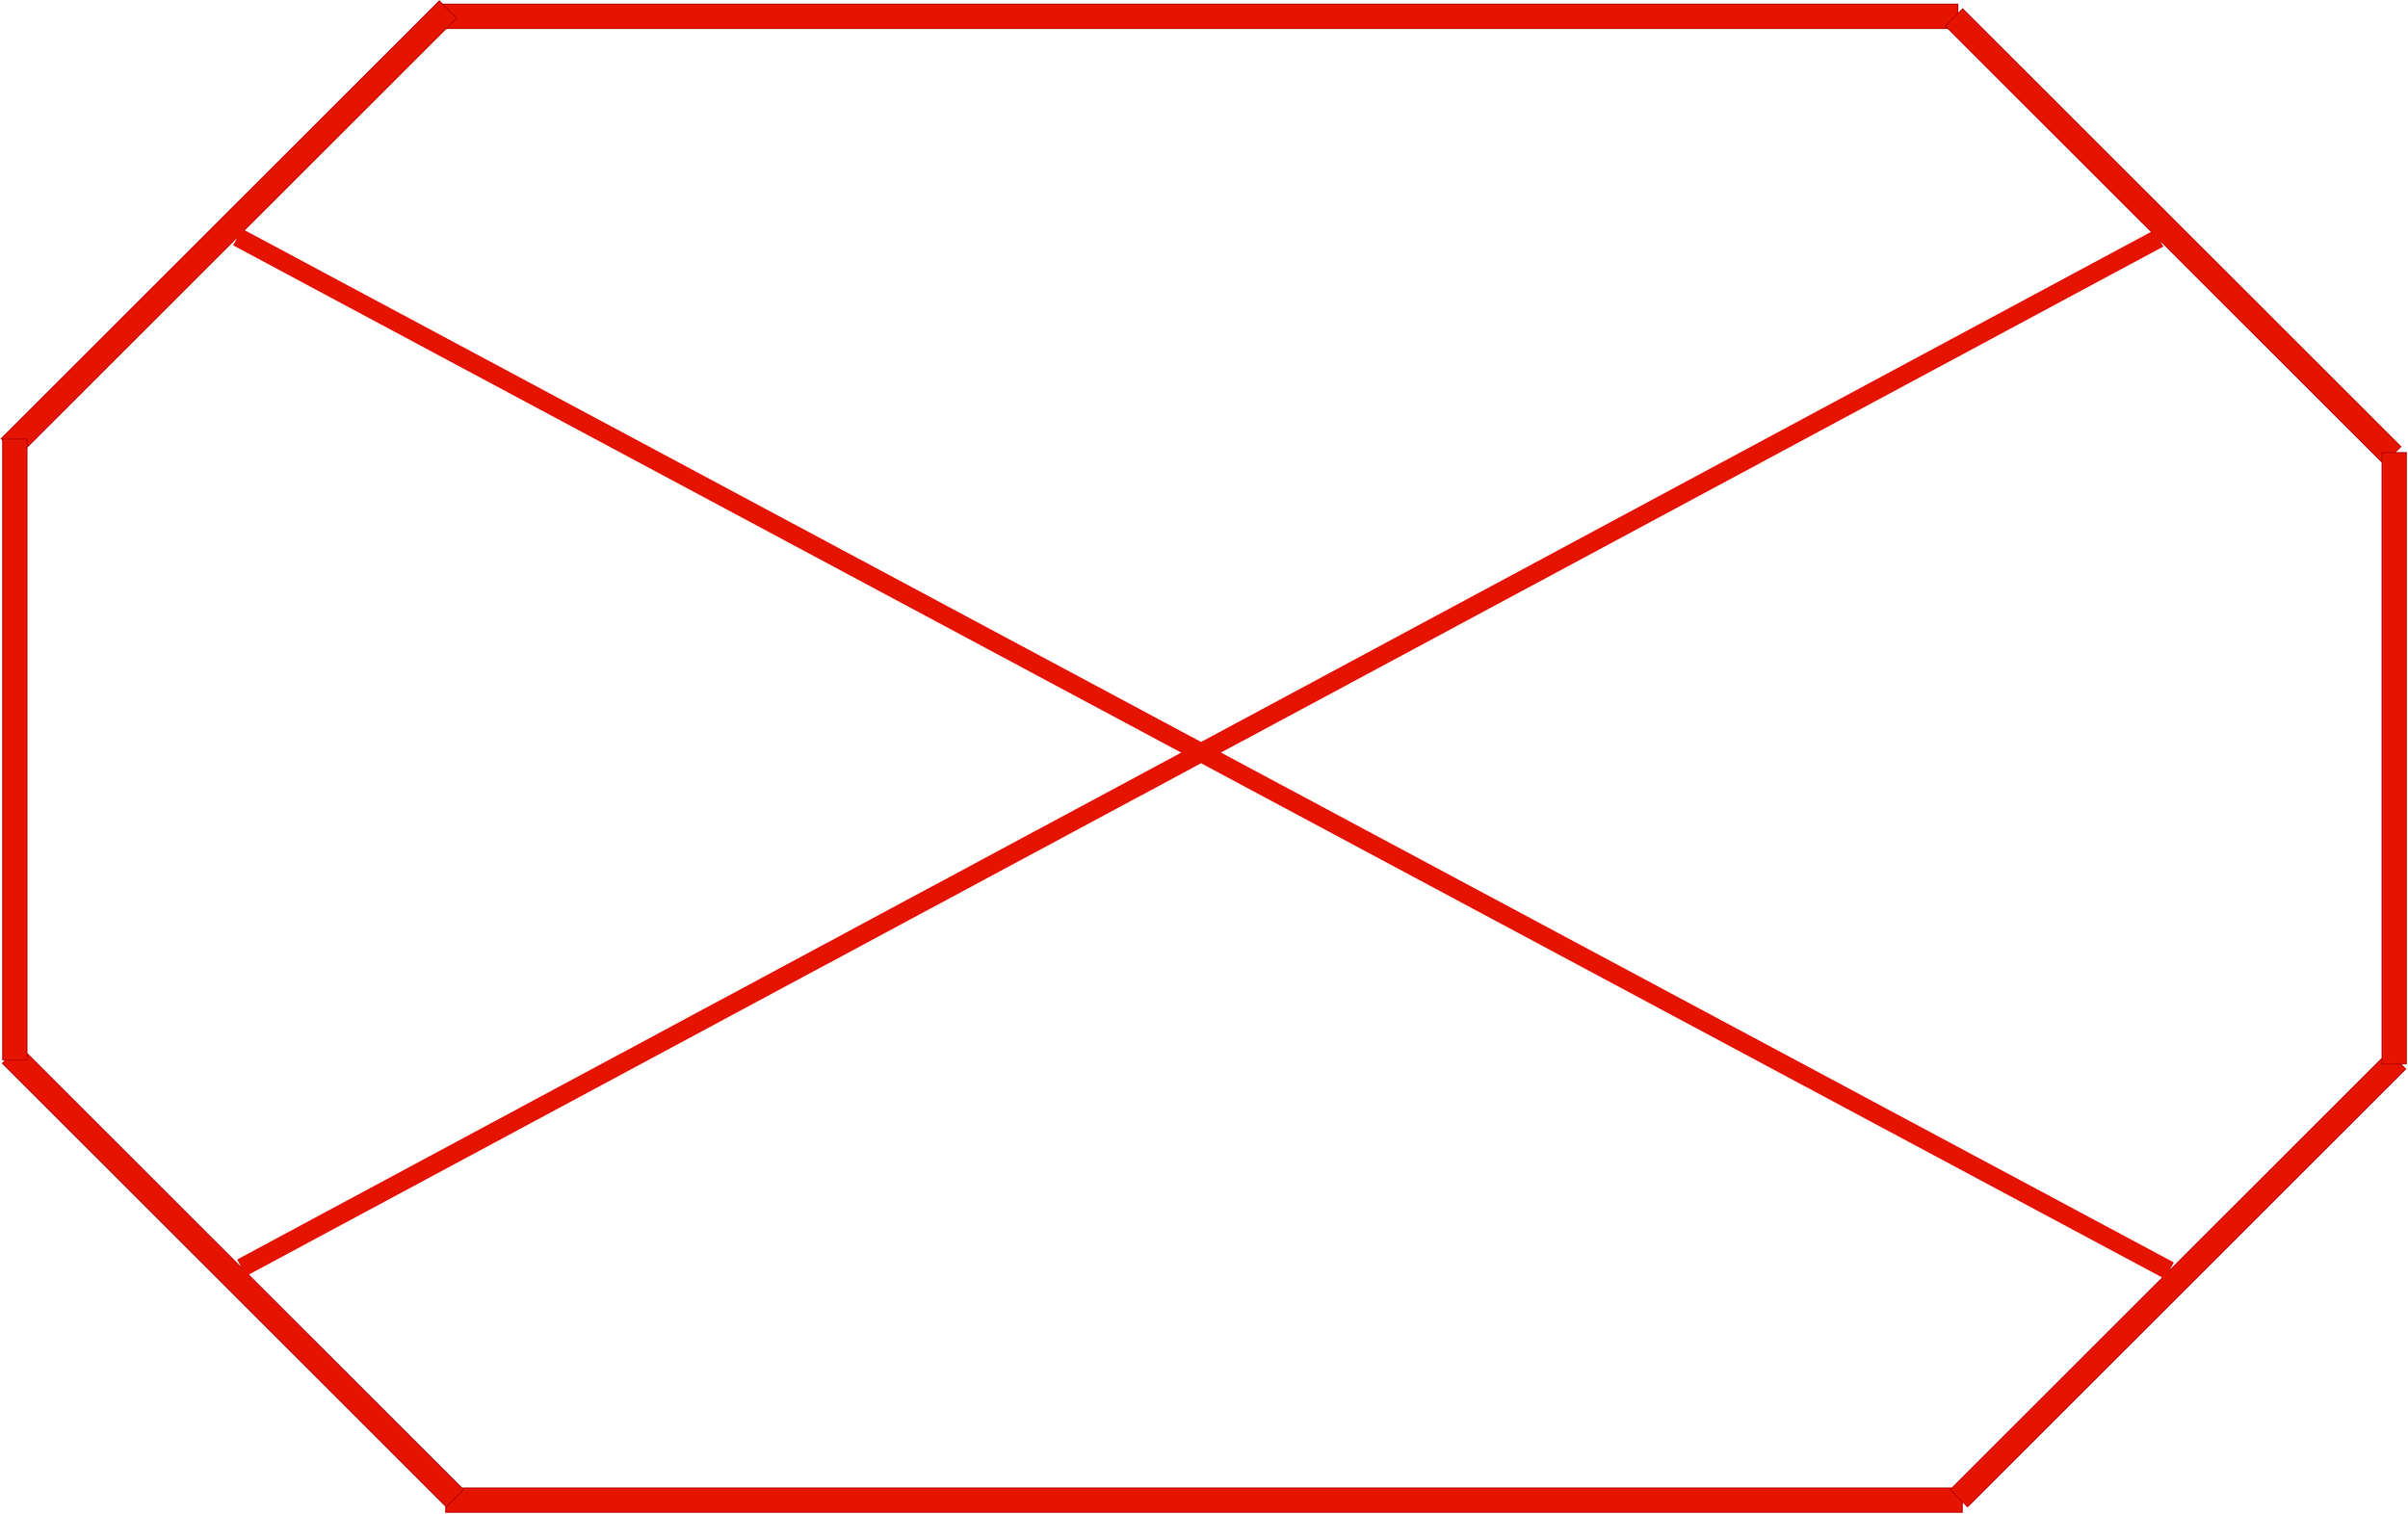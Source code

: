 <mxfile version="21.4.0" type="github" pages="3">
  <diagram name="rojo" id="rLNEW8bypipWLTjbwRzL">
    <mxGraphModel dx="9560" dy="5513" grid="1" gridSize="10" guides="1" tooltips="1" connect="1" arrows="1" fold="1" page="1" pageScale="1" pageWidth="827" pageHeight="1169" math="0" shadow="0">
      <root>
        <mxCell id="0" />
        <mxCell id="1" parent="0" />
        <mxCell id="5Owv_73DjVaNDnWhkW0f-1" value="" style="group" parent="1" connectable="0" vertex="1">
          <mxGeometry x="180.403" y="235.983" width="2949.742" height="1855.017" as="geometry" />
        </mxCell>
        <mxCell id="E28FUwo6QbQ6_Kq-krA3-43" value="" style="rounded=0;whiteSpace=wrap;html=1;fillColor=#e51400;strokeColor=#B20000;fontColor=#ffffff;" parent="5Owv_73DjVaNDnWhkW0f-1" vertex="1">
          <mxGeometry x="545.097" y="1825.017" width="1860" height="30" as="geometry" />
        </mxCell>
        <mxCell id="E28FUwo6QbQ6_Kq-krA3-44" value="" style="rounded=0;whiteSpace=wrap;html=1;fillColor=#e51400;strokeColor=#B20000;fontColor=#ffffff;" parent="5Owv_73DjVaNDnWhkW0f-1" vertex="1">
          <mxGeometry x="539.597" y="4.017" width="1860" height="30" as="geometry" />
        </mxCell>
        <mxCell id="E28FUwo6QbQ6_Kq-krA3-45" value="" style="rounded=0;whiteSpace=wrap;html=1;fillColor=#e51400;strokeColor=#B20000;rotation=-45;fontColor=#ffffff;" parent="5Owv_73DjVaNDnWhkW0f-1" vertex="1">
          <mxGeometry x="-100.693" y="264.307" width="760" height="30" as="geometry" />
        </mxCell>
        <mxCell id="E28FUwo6QbQ6_Kq-krA3-46" value="" style="rounded=0;whiteSpace=wrap;html=1;fillColor=#e51400;strokeColor=#B20000;rotation=-45;fontColor=#ffffff;" parent="5Owv_73DjVaNDnWhkW0f-1" vertex="1">
          <mxGeometry x="2289.597" y="1554.017" width="760" height="30" as="geometry" />
        </mxCell>
        <mxCell id="E28FUwo6QbQ6_Kq-krA3-47" value="" style="rounded=0;whiteSpace=wrap;html=1;fillColor=#e51400;strokeColor=#B20000;rotation=-135;fontColor=#ffffff;" parent="5Owv_73DjVaNDnWhkW0f-1" vertex="1">
          <mxGeometry x="2283.597" y="274.017" width="760" height="30" as="geometry" />
        </mxCell>
        <mxCell id="E28FUwo6QbQ6_Kq-krA3-48" value="" style="rounded=0;whiteSpace=wrap;html=1;fillColor=#e51400;strokeColor=#B20000;rotation=-135;fontColor=#ffffff;" parent="5Owv_73DjVaNDnWhkW0f-1" vertex="1">
          <mxGeometry x="-100.693" y="1550.477" width="770" height="30" as="geometry" />
        </mxCell>
        <mxCell id="E28FUwo6QbQ6_Kq-krA3-49" value="" style="rounded=0;whiteSpace=wrap;html=1;fillColor=#e51400;strokeColor=#B20000;rotation=-90;fontColor=#ffffff;" parent="5Owv_73DjVaNDnWhkW0f-1" vertex="1">
          <mxGeometry x="-364.2" y="903.82" width="761.89" height="30" as="geometry" />
        </mxCell>
        <mxCell id="E28FUwo6QbQ6_Kq-krA3-50" value="" style="rounded=0;whiteSpace=wrap;html=1;fillColor=#e51400;strokeColor=#B20000;rotation=-90;fontColor=#ffffff;" parent="5Owv_73DjVaNDnWhkW0f-1" vertex="1">
          <mxGeometry x="2559.597" y="914.517" width="750.29" height="30" as="geometry" />
        </mxCell>
        <mxCell id="E28FUwo6QbQ6_Kq-krA3-51" value="" style="endArrow=none;html=1;rounded=0;exitX=0.5;exitY=1;exitDx=0;exitDy=0;strokeWidth=23;fillColor=#e51400;strokeColor=#E51400;entryX=0.514;entryY=0.029;entryDx=0;entryDy=0;entryPerimeter=0;" parent="5Owv_73DjVaNDnWhkW0f-1" source="E28FUwo6QbQ6_Kq-krA3-48" target="E28FUwo6QbQ6_Kq-krA3-47" edge="1">
          <mxGeometry width="50" height="50" relative="1" as="geometry">
            <mxPoint x="1669.597" y="954.017" as="sourcePoint" />
            <mxPoint x="2639.597" y="294.017" as="targetPoint" />
          </mxGeometry>
        </mxCell>
        <mxCell id="E28FUwo6QbQ6_Kq-krA3-52" value="" style="endArrow=none;html=1;rounded=0;entryX=0.5;entryY=1;entryDx=0;entryDy=0;exitX=0.5;exitY=0;exitDx=0;exitDy=0;strokeWidth=23;fillColor=#e51400;strokeColor=#E51400;" parent="5Owv_73DjVaNDnWhkW0f-1" source="E28FUwo6QbQ6_Kq-krA3-46" target="E28FUwo6QbQ6_Kq-krA3-45" edge="1">
          <mxGeometry width="50" height="50" relative="1" as="geometry">
            <mxPoint x="1669.597" y="954.017" as="sourcePoint" />
            <mxPoint x="1719.597" y="904.017" as="targetPoint" />
          </mxGeometry>
        </mxCell>
      </root>
    </mxGraphModel>
  </diagram>
  <diagram id="SeITEsqiaWgWTBsObj8D" name="nabe azul">
    <mxGraphModel dx="9560" dy="5513" grid="1" gridSize="10" guides="1" tooltips="1" connect="1" arrows="1" fold="1" page="1" pageScale="1" pageWidth="827" pageHeight="1169" math="0" shadow="0">
      <root>
        <mxCell id="0" />
        <mxCell id="1" parent="0" />
        <mxCell id="Q9p2sE9XfP6vc5BjAZk1-1" value="" style="group" parent="1" connectable="0" vertex="1">
          <mxGeometry x="180.403" y="235.983" width="2949.742" height="1855.017" as="geometry" />
        </mxCell>
        <mxCell id="Q9p2sE9XfP6vc5BjAZk1-2" value="" style="rounded=0;whiteSpace=wrap;html=1;fillColor=#dae8fc;strokeColor=#6c8ebf;gradientColor=#7ea6e0;" parent="Q9p2sE9XfP6vc5BjAZk1-1" vertex="1">
          <mxGeometry x="545.097" y="1825.017" width="1860" height="30" as="geometry" />
        </mxCell>
        <mxCell id="Q9p2sE9XfP6vc5BjAZk1-3" value="" style="rounded=0;whiteSpace=wrap;html=1;fillColor=#dae8fc;strokeColor=#6c8ebf;gradientColor=#7ea6e0;" parent="Q9p2sE9XfP6vc5BjAZk1-1" vertex="1">
          <mxGeometry x="539.597" y="4.017" width="1860" height="30" as="geometry" />
        </mxCell>
        <mxCell id="Q9p2sE9XfP6vc5BjAZk1-4" value="" style="rounded=0;whiteSpace=wrap;html=1;fillColor=#dae8fc;strokeColor=#6c8ebf;rotation=-45;gradientColor=#7ea6e0;" parent="Q9p2sE9XfP6vc5BjAZk1-1" vertex="1">
          <mxGeometry x="-100.693" y="264.307" width="760" height="30" as="geometry" />
        </mxCell>
        <mxCell id="Q9p2sE9XfP6vc5BjAZk1-5" value="" style="rounded=0;whiteSpace=wrap;html=1;fillColor=#dae8fc;strokeColor=#6c8ebf;rotation=-45;gradientColor=#7ea6e0;" parent="Q9p2sE9XfP6vc5BjAZk1-1" vertex="1">
          <mxGeometry x="2289.597" y="1554.017" width="760" height="30" as="geometry" />
        </mxCell>
        <mxCell id="Q9p2sE9XfP6vc5BjAZk1-6" value="" style="rounded=0;whiteSpace=wrap;html=1;fillColor=#dae8fc;strokeColor=#6c8ebf;rotation=-135;gradientColor=#7ea6e0;" parent="Q9p2sE9XfP6vc5BjAZk1-1" vertex="1">
          <mxGeometry x="2283.597" y="274.017" width="760" height="30" as="geometry" />
        </mxCell>
        <mxCell id="Q9p2sE9XfP6vc5BjAZk1-7" value="" style="rounded=0;whiteSpace=wrap;html=1;fillColor=#dae8fc;strokeColor=#6c8ebf;rotation=-135;gradientColor=#7ea6e0;" parent="Q9p2sE9XfP6vc5BjAZk1-1" vertex="1">
          <mxGeometry x="-100.693" y="1550.477" width="770" height="30" as="geometry" />
        </mxCell>
        <mxCell id="Q9p2sE9XfP6vc5BjAZk1-8" value="" style="rounded=0;whiteSpace=wrap;html=1;fillColor=#dae8fc;strokeColor=#6c8ebf;rotation=-90;gradientColor=#7ea6e0;" parent="Q9p2sE9XfP6vc5BjAZk1-1" vertex="1">
          <mxGeometry x="-358.403" y="898.017" width="750.29" height="30" as="geometry" />
        </mxCell>
        <mxCell id="Q9p2sE9XfP6vc5BjAZk1-9" value="" style="rounded=0;whiteSpace=wrap;html=1;fillColor=#dae8fc;strokeColor=#6c8ebf;rotation=-90;gradientColor=#7ea6e0;" parent="Q9p2sE9XfP6vc5BjAZk1-1" vertex="1">
          <mxGeometry x="2559.597" y="914.517" width="750.29" height="30" as="geometry" />
        </mxCell>
        <mxCell id="Q9p2sE9XfP6vc5BjAZk1-10" value="" style="endArrow=none;html=1;rounded=0;exitX=0.5;exitY=1;exitDx=0;exitDy=0;strokeWidth=23;fillColor=#dae8fc;strokeColor=#6c8ebf;gradientColor=#7ea6e0;" parent="Q9p2sE9XfP6vc5BjAZk1-1" source="Q9p2sE9XfP6vc5BjAZk1-7" edge="1">
          <mxGeometry width="50" height="50" relative="1" as="geometry">
            <mxPoint x="1669.597" y="954.017" as="sourcePoint" />
            <mxPoint x="2639.597" y="294.017" as="targetPoint" />
          </mxGeometry>
        </mxCell>
        <mxCell id="Q9p2sE9XfP6vc5BjAZk1-11" value="" style="endArrow=none;html=1;rounded=0;entryX=0.5;entryY=1;entryDx=0;entryDy=0;exitX=0.5;exitY=0;exitDx=0;exitDy=0;strokeWidth=23;fillColor=#dae8fc;strokeColor=#6c8ebf;gradientColor=#7ea6e0;" parent="Q9p2sE9XfP6vc5BjAZk1-1" source="Q9p2sE9XfP6vc5BjAZk1-5" target="Q9p2sE9XfP6vc5BjAZk1-4" edge="1">
          <mxGeometry width="50" height="50" relative="1" as="geometry">
            <mxPoint x="1669.597" y="954.017" as="sourcePoint" />
            <mxPoint x="1719.597" y="904.017" as="targetPoint" />
          </mxGeometry>
        </mxCell>
      </root>
    </mxGraphModel>
  </diagram>
  <diagram id="YLAPHuplZ-qpv7zF8amB" name="nabe verde">
    <mxGraphModel dx="7170" dy="4135" grid="1" gridSize="10" guides="1" tooltips="1" connect="1" arrows="1" fold="1" page="1" pageScale="1" pageWidth="827" pageHeight="1169" math="0" shadow="0">
      <root>
        <mxCell id="0" />
        <mxCell id="1" parent="0" />
        <mxCell id="kkHH2whFjmdJfK0yO_lN-1" value="" style="group" parent="1" connectable="0" vertex="1">
          <mxGeometry x="180.403" y="235.983" width="2949.742" height="1855.017" as="geometry" />
        </mxCell>
        <mxCell id="kkHH2whFjmdJfK0yO_lN-2" value="" style="rounded=0;whiteSpace=wrap;html=1;fillColor=#60a917;strokeColor=#2D7600;fontColor=#ffffff;" parent="kkHH2whFjmdJfK0yO_lN-1" vertex="1">
          <mxGeometry x="545.097" y="1825.017" width="1860" height="30" as="geometry" />
        </mxCell>
        <mxCell id="kkHH2whFjmdJfK0yO_lN-3" value="" style="rounded=0;whiteSpace=wrap;html=1;fillColor=#60a917;strokeColor=#2D7600;fontColor=#ffffff;" parent="kkHH2whFjmdJfK0yO_lN-1" vertex="1">
          <mxGeometry x="539.597" y="4.017" width="1860" height="30" as="geometry" />
        </mxCell>
        <mxCell id="kkHH2whFjmdJfK0yO_lN-4" value="" style="rounded=0;whiteSpace=wrap;html=1;fillColor=#60a917;strokeColor=#2D7600;rotation=-45;fontColor=#ffffff;" parent="kkHH2whFjmdJfK0yO_lN-1" vertex="1">
          <mxGeometry x="-100.693" y="264.307" width="760" height="30" as="geometry" />
        </mxCell>
        <mxCell id="kkHH2whFjmdJfK0yO_lN-5" value="" style="rounded=0;whiteSpace=wrap;html=1;fillColor=#60a917;strokeColor=#2D7600;rotation=-45;fontColor=#ffffff;" parent="kkHH2whFjmdJfK0yO_lN-1" vertex="1">
          <mxGeometry x="2289.597" y="1554.017" width="760" height="30" as="geometry" />
        </mxCell>
        <mxCell id="kkHH2whFjmdJfK0yO_lN-6" value="" style="rounded=0;whiteSpace=wrap;html=1;fillColor=#60a917;strokeColor=#2D7600;rotation=-135;fontColor=#ffffff;" parent="kkHH2whFjmdJfK0yO_lN-1" vertex="1">
          <mxGeometry x="2283.597" y="274.017" width="760" height="30" as="geometry" />
        </mxCell>
        <mxCell id="kkHH2whFjmdJfK0yO_lN-7" value="" style="rounded=0;whiteSpace=wrap;html=1;fillColor=#60a917;strokeColor=#2D7600;rotation=-135;fontColor=#ffffff;" parent="kkHH2whFjmdJfK0yO_lN-1" vertex="1">
          <mxGeometry x="-100.693" y="1550.477" width="770" height="30" as="geometry" />
        </mxCell>
        <mxCell id="kkHH2whFjmdJfK0yO_lN-8" value="" style="rounded=0;whiteSpace=wrap;html=1;fillColor=#60a917;strokeColor=#2D7600;rotation=-90;fontColor=#ffffff;" parent="kkHH2whFjmdJfK0yO_lN-1" vertex="1">
          <mxGeometry x="-358.403" y="898.017" width="750.29" height="30" as="geometry" />
        </mxCell>
        <mxCell id="kkHH2whFjmdJfK0yO_lN-9" value="" style="rounded=0;whiteSpace=wrap;html=1;fillColor=#60a917;strokeColor=#2D7600;rotation=-90;fontColor=#ffffff;" parent="kkHH2whFjmdJfK0yO_lN-1" vertex="1">
          <mxGeometry x="2559.597" y="914.517" width="750.29" height="30" as="geometry" />
        </mxCell>
        <mxCell id="kkHH2whFjmdJfK0yO_lN-10" value="" style="endArrow=none;html=1;rounded=0;exitX=0.5;exitY=1;exitDx=0;exitDy=0;strokeWidth=23;fillColor=#60a917;strokeColor=#60A917;" parent="kkHH2whFjmdJfK0yO_lN-1" source="kkHH2whFjmdJfK0yO_lN-7" edge="1">
          <mxGeometry width="50" height="50" relative="1" as="geometry">
            <mxPoint x="1669.597" y="954.017" as="sourcePoint" />
            <mxPoint x="2639.597" y="294.017" as="targetPoint" />
          </mxGeometry>
        </mxCell>
        <mxCell id="kkHH2whFjmdJfK0yO_lN-11" value="" style="endArrow=none;html=1;rounded=0;entryX=0.5;entryY=1;entryDx=0;entryDy=0;exitX=0.5;exitY=0;exitDx=0;exitDy=0;strokeWidth=23;fillColor=#60a917;strokeColor=#2D7600;" parent="kkHH2whFjmdJfK0yO_lN-1" source="kkHH2whFjmdJfK0yO_lN-5" target="kkHH2whFjmdJfK0yO_lN-4" edge="1">
          <mxGeometry width="50" height="50" relative="1" as="geometry">
            <mxPoint x="1669.597" y="954.017" as="sourcePoint" />
            <mxPoint x="1719.597" y="904.017" as="targetPoint" />
          </mxGeometry>
        </mxCell>
      </root>
    </mxGraphModel>
  </diagram>
</mxfile>
